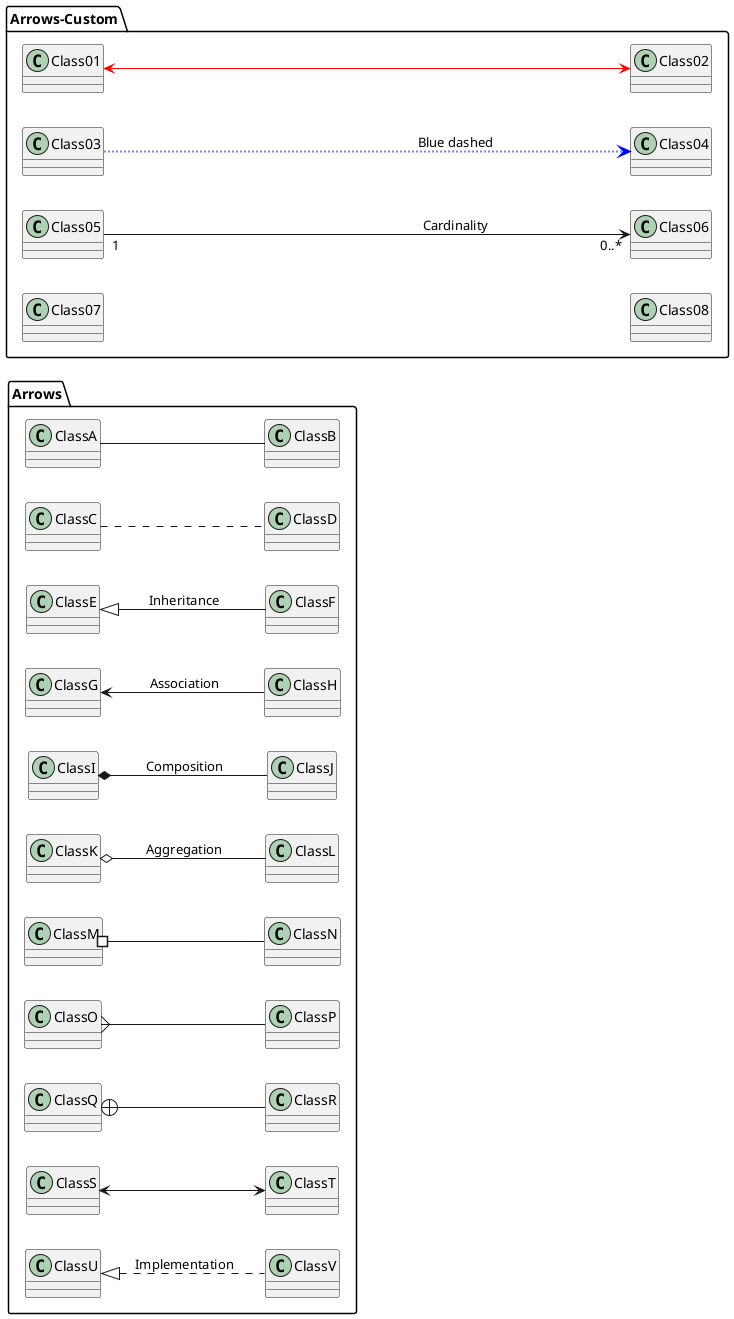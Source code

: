 @startuml class-relationship

package "Arrows" {
    left to right direction
    ClassA -- ClassB
    ClassC .. ClassD
    ClassE <|-- ClassF: Inheritance
    ClassG <-- ClassH : Association
    ClassI *-- ClassJ : Composition
    ClassK o-- ClassL : Aggregation
    ClassM #-- ClassN
    ClassO }-- ClassP
    ClassQ +-- ClassR
    ClassS <--> ClassT
    ClassU <|.. ClassV: Implementation
}

package "Arrows-Custom" {
    left to right direction
    Class01 <--[#red]--> Class02
    Class03 --[#blue,dotted,thickness=2]--> Class04 : Blue dashed
    Class05 "1" ----> "0..*" Class06: Cardinality
    Class07 --[hidden]-- Class08: Hidden line for adjustment
       
}
        
    


@endum